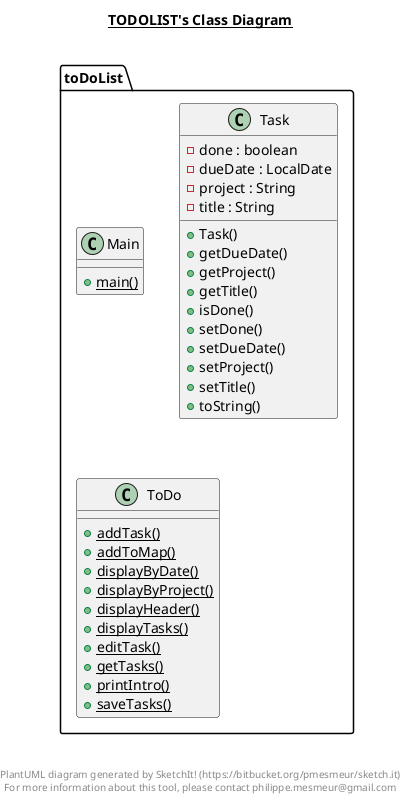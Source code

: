 @startuml

title __TODOLIST's Class Diagram__\n

  namespace toDoList {
    class toDoList.Main {
        {static} + main()
    }
  }
  

  namespace toDoList {
    class toDoList.Task {
        - done : boolean
        - dueDate : LocalDate
        - project : String
        - title : String
        + Task()
        + getDueDate()
        + getProject()
        + getTitle()
        + isDone()
        + setDone()
        + setDueDate()
        + setProject()
        + setTitle()
        + toString()
    }
  }
  

  namespace toDoList {
    class toDoList.ToDo {
        {static} + addTask()
        {static} + addToMap()
        {static} + displayByDate()
        {static} + displayByProject()
        {static} + displayHeader()
        {static} + displayTasks()
        {static} + editTask()
        {static} + getTasks()
        {static} + printIntro()
        {static} + saveTasks()
    }
  }
  



right footer


PlantUML diagram generated by SketchIt! (https://bitbucket.org/pmesmeur/sketch.it)
For more information about this tool, please contact philippe.mesmeur@gmail.com
endfooter

@enduml

